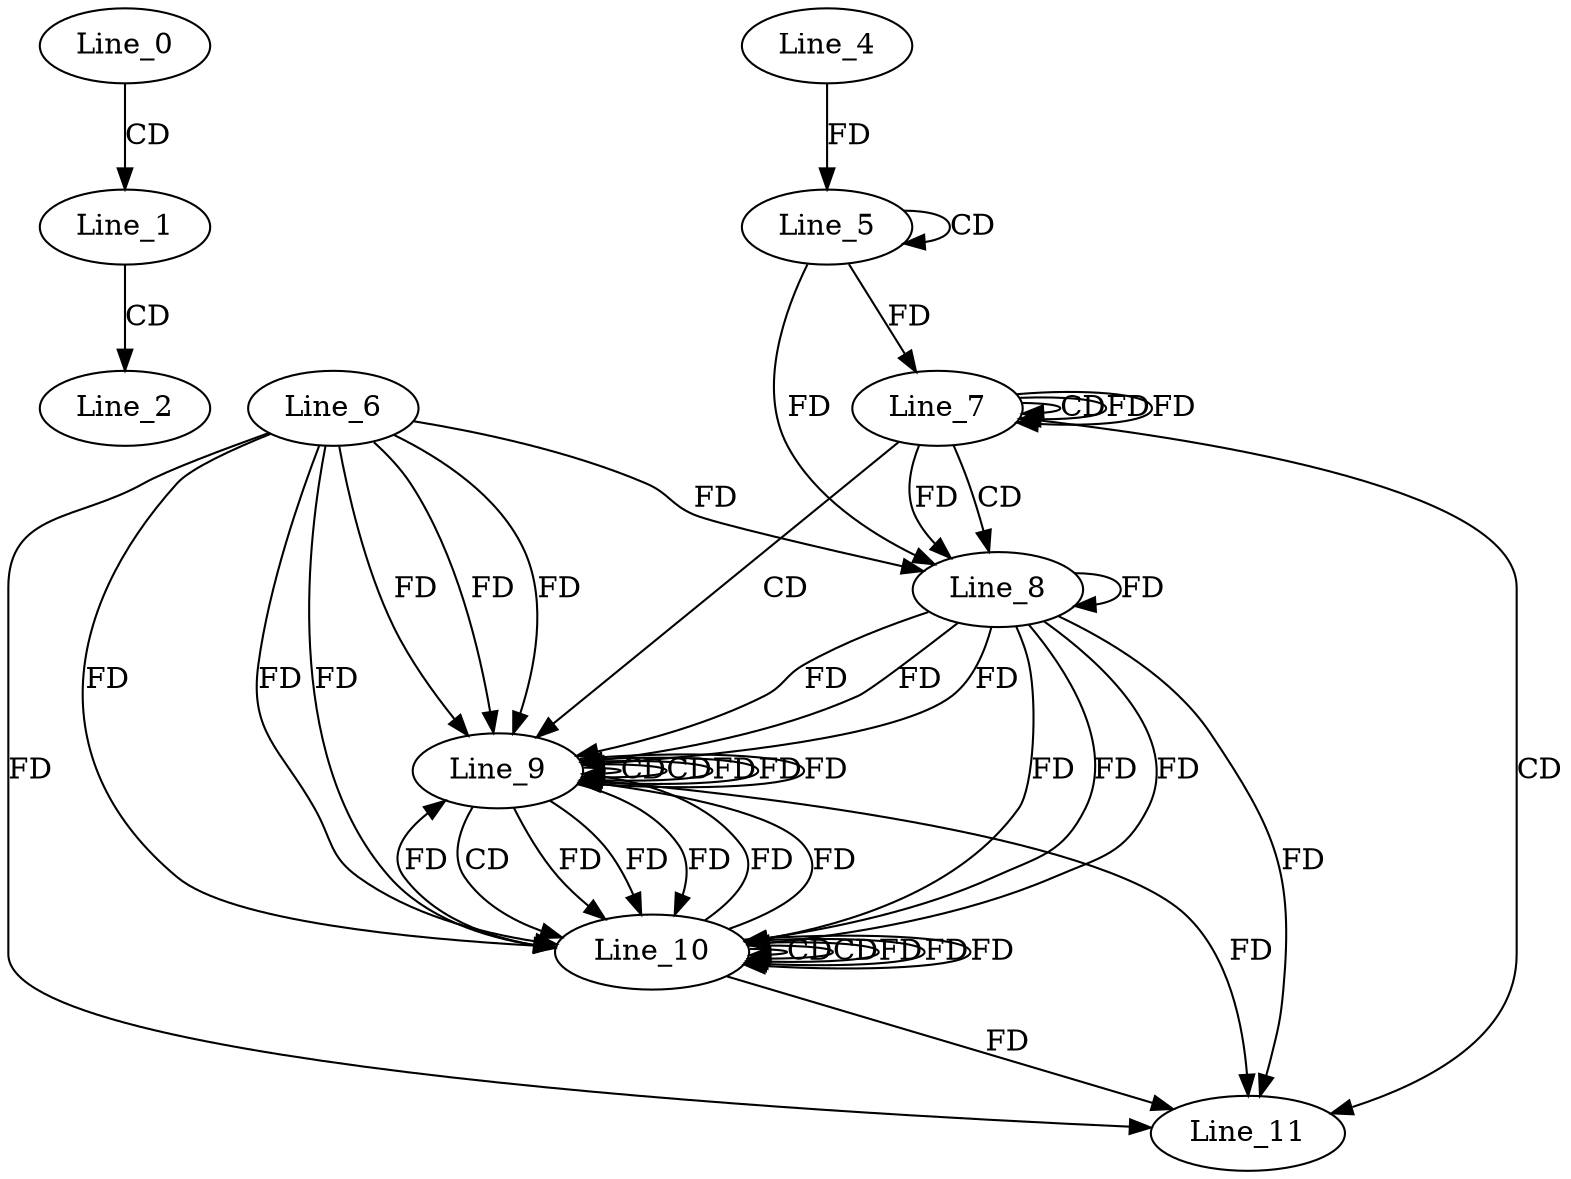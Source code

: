 digraph G {
  Line_0;
  Line_1;
  Line_2;
  Line_5;
  Line_5;
  Line_4;
  Line_7;
  Line_7;
  Line_7;
  Line_7;
  Line_8;
  Line_6;
  Line_8;
  Line_9;
  Line_9;
  Line_9;
  Line_9;
  Line_10;
  Line_10;
  Line_10;
  Line_10;
  Line_11;
  Line_0 -> Line_1 [ label="CD" ];
  Line_1 -> Line_2 [ label="CD" ];
  Line_5 -> Line_5 [ label="CD" ];
  Line_4 -> Line_5 [ label="FD" ];
  Line_7 -> Line_7 [ label="CD" ];
  Line_5 -> Line_7 [ label="FD" ];
  Line_7 -> Line_7 [ label="FD" ];
  Line_7 -> Line_8 [ label="CD" ];
  Line_8 -> Line_8 [ label="FD" ];
  Line_6 -> Line_8 [ label="FD" ];
  Line_5 -> Line_8 [ label="FD" ];
  Line_7 -> Line_8 [ label="FD" ];
  Line_7 -> Line_9 [ label="CD" ];
  Line_8 -> Line_9 [ label="FD" ];
  Line_6 -> Line_9 [ label="FD" ];
  Line_9 -> Line_9 [ label="CD" ];
  Line_8 -> Line_9 [ label="FD" ];
  Line_6 -> Line_9 [ label="FD" ];
  Line_9 -> Line_9 [ label="CD" ];
  Line_8 -> Line_9 [ label="FD" ];
  Line_9 -> Line_9 [ label="FD" ];
  Line_6 -> Line_9 [ label="FD" ];
  Line_9 -> Line_10 [ label="CD" ];
  Line_8 -> Line_10 [ label="FD" ];
  Line_9 -> Line_10 [ label="FD" ];
  Line_6 -> Line_10 [ label="FD" ];
  Line_10 -> Line_10 [ label="CD" ];
  Line_8 -> Line_10 [ label="FD" ];
  Line_9 -> Line_10 [ label="FD" ];
  Line_6 -> Line_10 [ label="FD" ];
  Line_10 -> Line_10 [ label="CD" ];
  Line_8 -> Line_10 [ label="FD" ];
  Line_9 -> Line_10 [ label="FD" ];
  Line_10 -> Line_10 [ label="FD" ];
  Line_6 -> Line_10 [ label="FD" ];
  Line_7 -> Line_11 [ label="CD" ];
  Line_8 -> Line_11 [ label="FD" ];
  Line_9 -> Line_11 [ label="FD" ];
  Line_10 -> Line_11 [ label="FD" ];
  Line_6 -> Line_11 [ label="FD" ];
  Line_7 -> Line_7 [ label="FD" ];
  Line_9 -> Line_9 [ label="FD" ];
  Line_10 -> Line_9 [ label="FD" ];
  Line_9 -> Line_9 [ label="FD" ];
  Line_10 -> Line_9 [ label="FD" ];
  Line_10 -> Line_9 [ label="FD" ];
  Line_10 -> Line_10 [ label="FD" ];
  Line_10 -> Line_10 [ label="FD" ];
}
